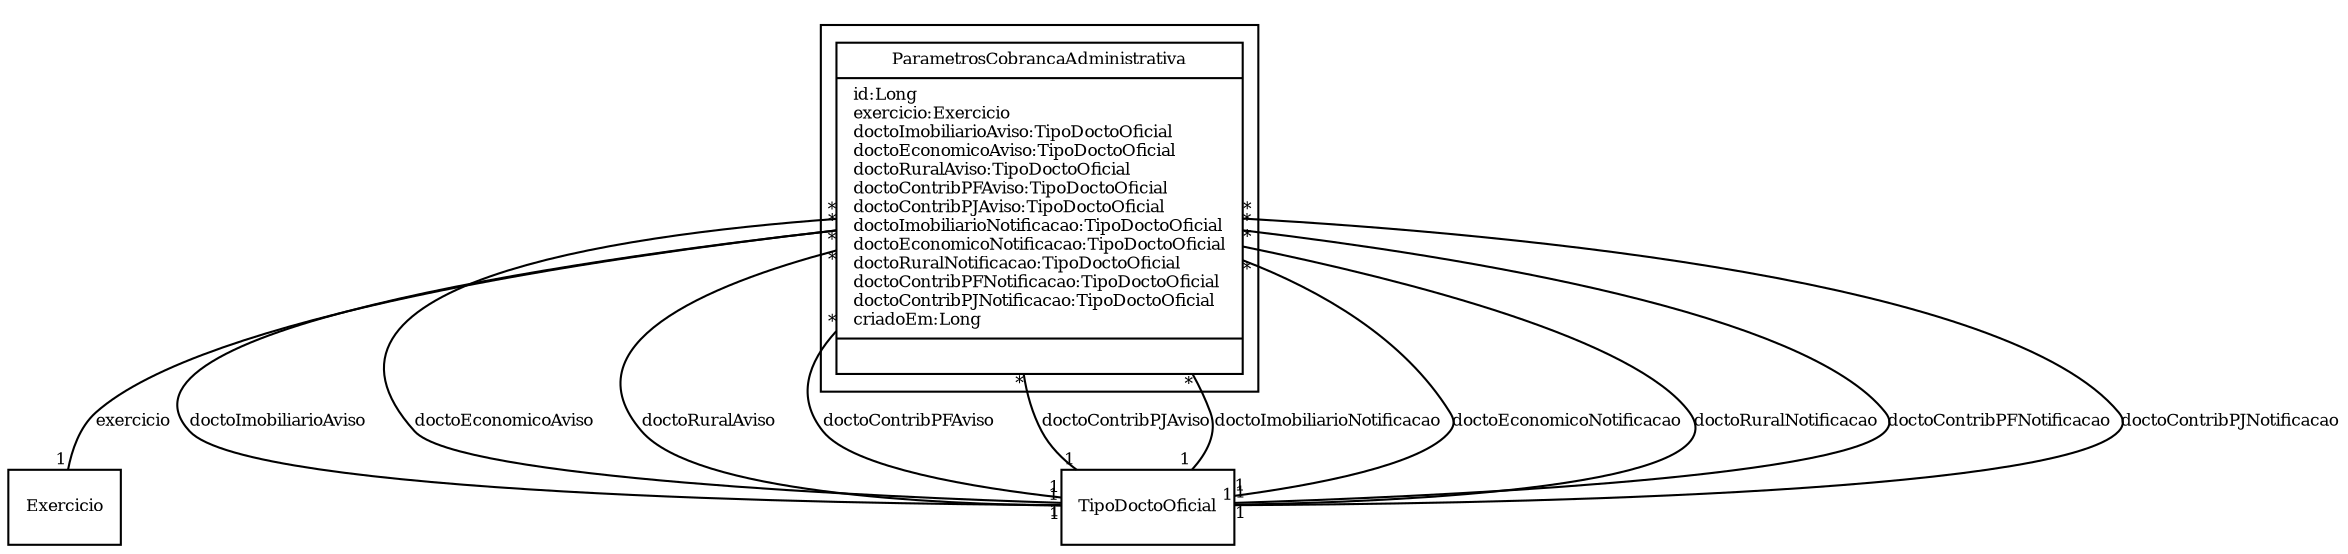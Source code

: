 digraph G{
fontname = "Times-Roman"
fontsize = 8

node [
        fontname = "Times-Roman"
        fontsize = 8
        shape = "record"
]

edge [
        fontname = "Times-Roman"
        fontsize = 8
]

subgraph clusterPARAMETRO_DE_COBRANCA_ADMINISTRATIVA
{
ParametrosCobrancaAdministrativa [label = "{ParametrosCobrancaAdministrativa|id:Long\lexercicio:Exercicio\ldoctoImobiliarioAviso:TipoDoctoOficial\ldoctoEconomicoAviso:TipoDoctoOficial\ldoctoRuralAviso:TipoDoctoOficial\ldoctoContribPFAviso:TipoDoctoOficial\ldoctoContribPJAviso:TipoDoctoOficial\ldoctoImobiliarioNotificacao:TipoDoctoOficial\ldoctoEconomicoNotificacao:TipoDoctoOficial\ldoctoRuralNotificacao:TipoDoctoOficial\ldoctoContribPFNotificacao:TipoDoctoOficial\ldoctoContribPJNotificacao:TipoDoctoOficial\lcriadoEm:Long\l|\l}"]
}
edge [arrowhead = "none" headlabel = "1" taillabel = "*"] ParametrosCobrancaAdministrativa -> Exercicio [label = "exercicio"]
edge [arrowhead = "none" headlabel = "1" taillabel = "*"] ParametrosCobrancaAdministrativa -> TipoDoctoOficial [label = "doctoImobiliarioAviso"]
edge [arrowhead = "none" headlabel = "1" taillabel = "*"] ParametrosCobrancaAdministrativa -> TipoDoctoOficial [label = "doctoEconomicoAviso"]
edge [arrowhead = "none" headlabel = "1" taillabel = "*"] ParametrosCobrancaAdministrativa -> TipoDoctoOficial [label = "doctoRuralAviso"]
edge [arrowhead = "none" headlabel = "1" taillabel = "*"] ParametrosCobrancaAdministrativa -> TipoDoctoOficial [label = "doctoContribPFAviso"]
edge [arrowhead = "none" headlabel = "1" taillabel = "*"] ParametrosCobrancaAdministrativa -> TipoDoctoOficial [label = "doctoContribPJAviso"]
edge [arrowhead = "none" headlabel = "1" taillabel = "*"] ParametrosCobrancaAdministrativa -> TipoDoctoOficial [label = "doctoImobiliarioNotificacao"]
edge [arrowhead = "none" headlabel = "1" taillabel = "*"] ParametrosCobrancaAdministrativa -> TipoDoctoOficial [label = "doctoEconomicoNotificacao"]
edge [arrowhead = "none" headlabel = "1" taillabel = "*"] ParametrosCobrancaAdministrativa -> TipoDoctoOficial [label = "doctoRuralNotificacao"]
edge [arrowhead = "none" headlabel = "1" taillabel = "*"] ParametrosCobrancaAdministrativa -> TipoDoctoOficial [label = "doctoContribPFNotificacao"]
edge [arrowhead = "none" headlabel = "1" taillabel = "*"] ParametrosCobrancaAdministrativa -> TipoDoctoOficial [label = "doctoContribPJNotificacao"]
}
